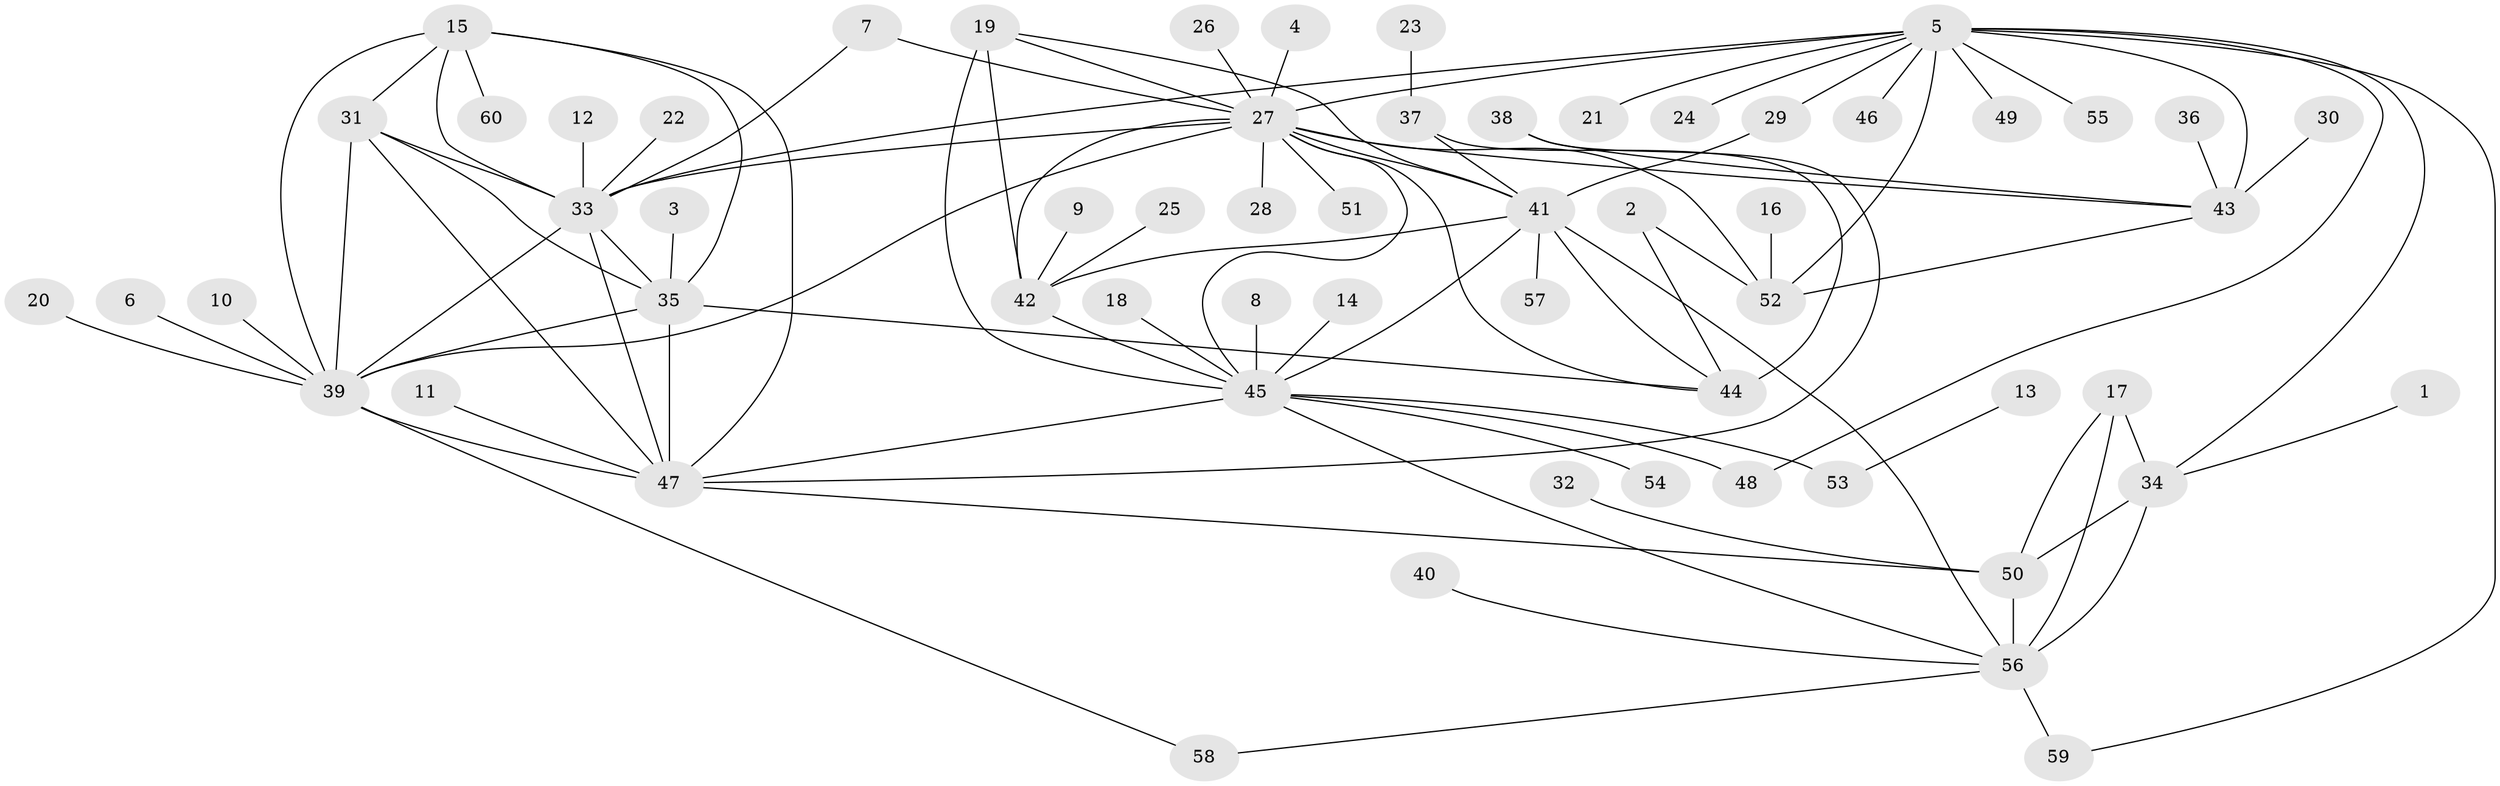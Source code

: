 // original degree distribution, {13: 0.008333333333333333, 8: 0.03333333333333333, 5: 0.008333333333333333, 12: 0.03333333333333333, 10: 0.025, 9: 0.041666666666666664, 7: 0.041666666666666664, 6: 0.05, 16: 0.008333333333333333, 1: 0.5916666666666667, 2: 0.13333333333333333, 3: 0.025}
// Generated by graph-tools (version 1.1) at 2025/26/03/09/25 03:26:45]
// undirected, 60 vertices, 97 edges
graph export_dot {
graph [start="1"]
  node [color=gray90,style=filled];
  1;
  2;
  3;
  4;
  5;
  6;
  7;
  8;
  9;
  10;
  11;
  12;
  13;
  14;
  15;
  16;
  17;
  18;
  19;
  20;
  21;
  22;
  23;
  24;
  25;
  26;
  27;
  28;
  29;
  30;
  31;
  32;
  33;
  34;
  35;
  36;
  37;
  38;
  39;
  40;
  41;
  42;
  43;
  44;
  45;
  46;
  47;
  48;
  49;
  50;
  51;
  52;
  53;
  54;
  55;
  56;
  57;
  58;
  59;
  60;
  1 -- 34 [weight=1.0];
  2 -- 44 [weight=1.0];
  2 -- 52 [weight=1.0];
  3 -- 35 [weight=1.0];
  4 -- 27 [weight=1.0];
  5 -- 21 [weight=1.0];
  5 -- 24 [weight=1.0];
  5 -- 27 [weight=3.0];
  5 -- 29 [weight=1.0];
  5 -- 33 [weight=1.0];
  5 -- 34 [weight=1.0];
  5 -- 43 [weight=3.0];
  5 -- 46 [weight=1.0];
  5 -- 48 [weight=1.0];
  5 -- 49 [weight=1.0];
  5 -- 52 [weight=3.0];
  5 -- 55 [weight=1.0];
  5 -- 59 [weight=1.0];
  6 -- 39 [weight=1.0];
  7 -- 27 [weight=1.0];
  7 -- 33 [weight=1.0];
  8 -- 45 [weight=1.0];
  9 -- 42 [weight=1.0];
  10 -- 39 [weight=1.0];
  11 -- 47 [weight=1.0];
  12 -- 33 [weight=1.0];
  13 -- 53 [weight=1.0];
  14 -- 45 [weight=1.0];
  15 -- 31 [weight=1.0];
  15 -- 33 [weight=1.0];
  15 -- 35 [weight=1.0];
  15 -- 39 [weight=1.0];
  15 -- 47 [weight=1.0];
  15 -- 60 [weight=1.0];
  16 -- 52 [weight=1.0];
  17 -- 34 [weight=1.0];
  17 -- 50 [weight=2.0];
  17 -- 56 [weight=2.0];
  18 -- 45 [weight=1.0];
  19 -- 27 [weight=1.0];
  19 -- 41 [weight=1.0];
  19 -- 42 [weight=2.0];
  19 -- 45 [weight=1.0];
  20 -- 39 [weight=1.0];
  22 -- 33 [weight=1.0];
  23 -- 37 [weight=1.0];
  25 -- 42 [weight=1.0];
  26 -- 27 [weight=1.0];
  27 -- 28 [weight=1.0];
  27 -- 33 [weight=2.0];
  27 -- 39 [weight=1.0];
  27 -- 41 [weight=1.0];
  27 -- 42 [weight=3.0];
  27 -- 43 [weight=1.0];
  27 -- 44 [weight=1.0];
  27 -- 45 [weight=1.0];
  27 -- 51 [weight=1.0];
  27 -- 52 [weight=1.0];
  29 -- 41 [weight=1.0];
  30 -- 43 [weight=1.0];
  31 -- 33 [weight=1.0];
  31 -- 35 [weight=1.0];
  31 -- 39 [weight=1.0];
  31 -- 47 [weight=1.0];
  32 -- 50 [weight=1.0];
  33 -- 35 [weight=1.0];
  33 -- 39 [weight=1.0];
  33 -- 47 [weight=1.0];
  34 -- 50 [weight=2.0];
  34 -- 56 [weight=2.0];
  35 -- 39 [weight=1.0];
  35 -- 44 [weight=1.0];
  35 -- 47 [weight=1.0];
  36 -- 43 [weight=1.0];
  37 -- 41 [weight=2.0];
  37 -- 44 [weight=6.0];
  38 -- 43 [weight=1.0];
  38 -- 47 [weight=1.0];
  39 -- 47 [weight=1.0];
  39 -- 58 [weight=1.0];
  40 -- 56 [weight=1.0];
  41 -- 42 [weight=2.0];
  41 -- 44 [weight=3.0];
  41 -- 45 [weight=1.0];
  41 -- 56 [weight=1.0];
  41 -- 57 [weight=1.0];
  42 -- 45 [weight=2.0];
  43 -- 52 [weight=1.0];
  45 -- 47 [weight=1.0];
  45 -- 48 [weight=1.0];
  45 -- 53 [weight=1.0];
  45 -- 54 [weight=1.0];
  45 -- 56 [weight=1.0];
  47 -- 50 [weight=1.0];
  50 -- 56 [weight=4.0];
  56 -- 58 [weight=1.0];
  56 -- 59 [weight=1.0];
}
